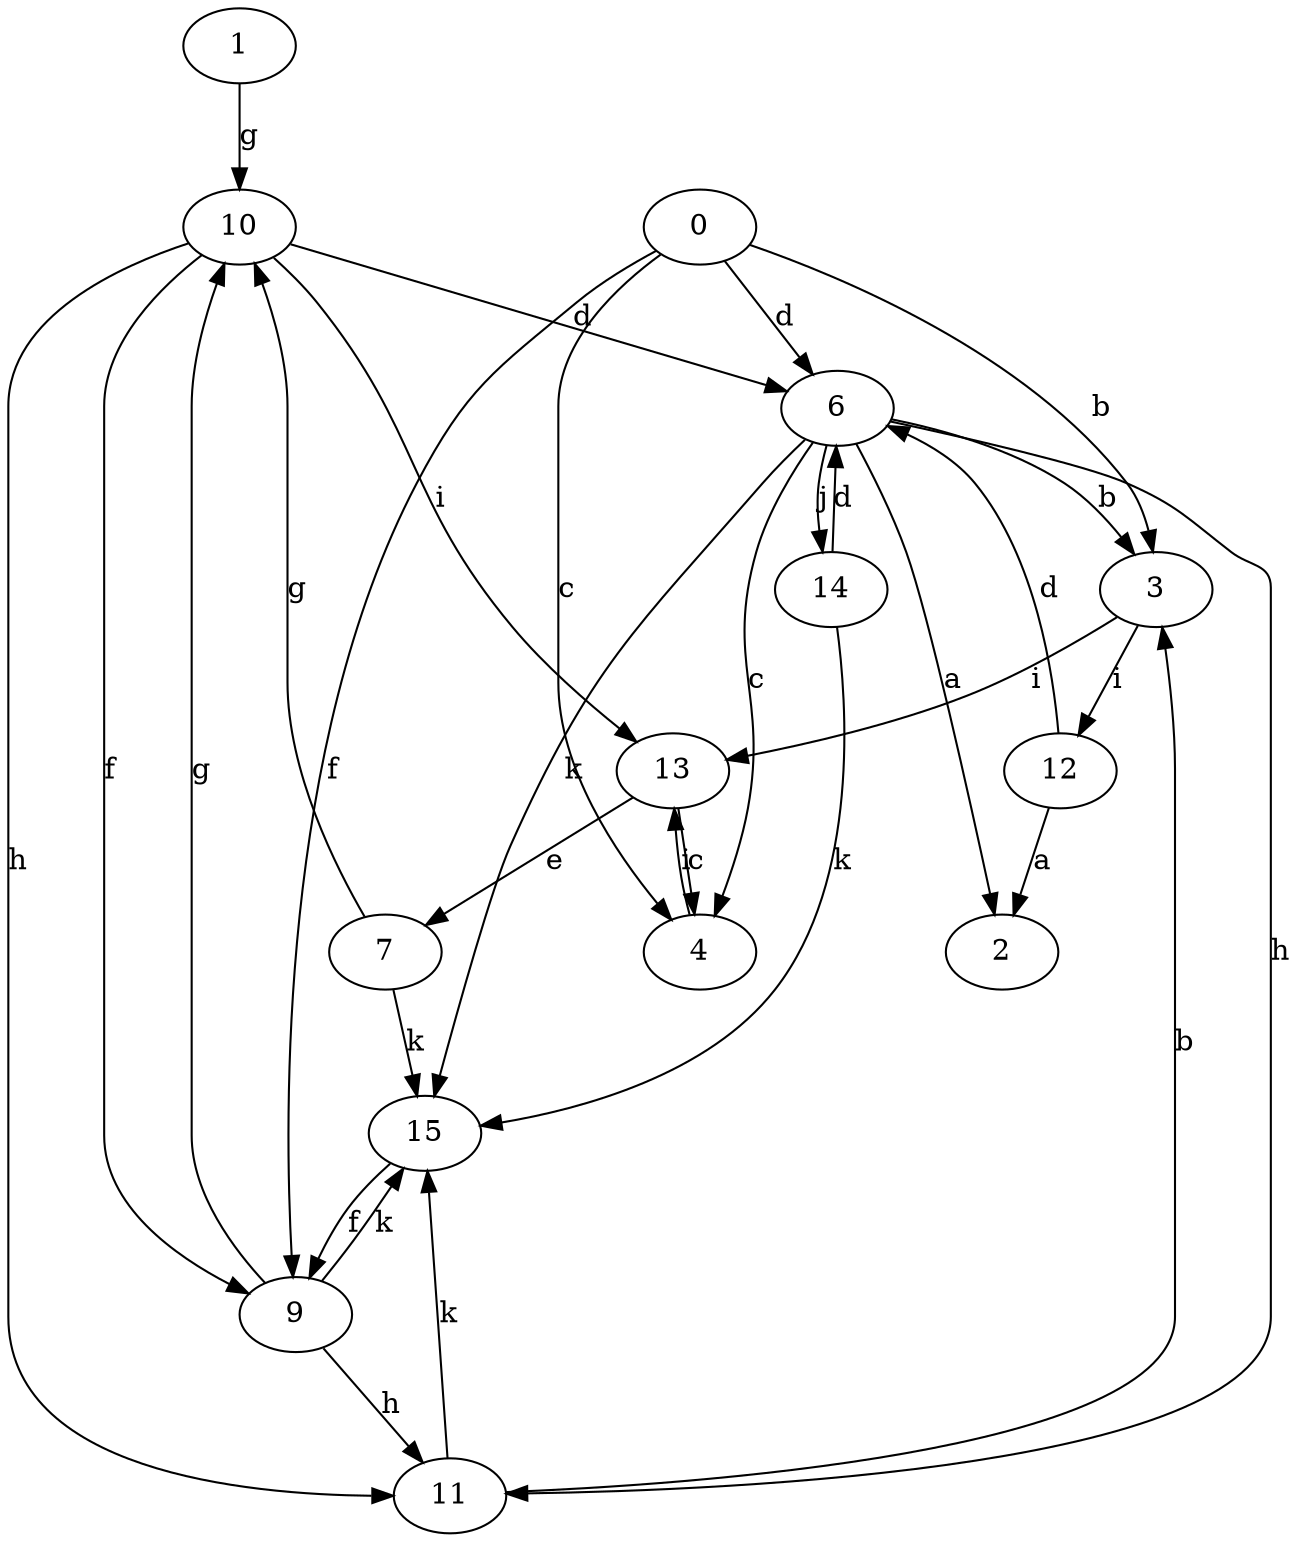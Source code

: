 strict digraph  {
1;
2;
3;
4;
6;
7;
0;
9;
10;
11;
12;
13;
14;
15;
1 -> 10  [label=g];
3 -> 12  [label=i];
3 -> 13  [label=i];
4 -> 13  [label=i];
6 -> 2  [label=a];
6 -> 3  [label=b];
6 -> 4  [label=c];
6 -> 11  [label=h];
6 -> 14  [label=j];
6 -> 15  [label=k];
7 -> 10  [label=g];
7 -> 15  [label=k];
0 -> 3  [label=b];
0 -> 4  [label=c];
0 -> 6  [label=d];
0 -> 9  [label=f];
9 -> 10  [label=g];
9 -> 11  [label=h];
9 -> 15  [label=k];
10 -> 6  [label=d];
10 -> 9  [label=f];
10 -> 11  [label=h];
10 -> 13  [label=i];
11 -> 3  [label=b];
11 -> 15  [label=k];
12 -> 2  [label=a];
12 -> 6  [label=d];
13 -> 4  [label=c];
13 -> 7  [label=e];
14 -> 6  [label=d];
14 -> 15  [label=k];
15 -> 9  [label=f];
}
